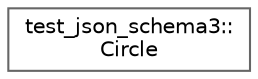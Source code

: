 digraph "类继承关系图"
{
 // LATEX_PDF_SIZE
  bgcolor="transparent";
  edge [fontname=Helvetica,fontsize=10,labelfontname=Helvetica,labelfontsize=10];
  node [fontname=Helvetica,fontsize=10,shape=box,height=0.2,width=0.4];
  rankdir="LR";
  Node0 [id="Node000000",label="test_json_schema3::\lCircle",height=0.2,width=0.4,color="grey40", fillcolor="white", style="filled",URL="$structtest__json__schema3_1_1_circle.html",tooltip=" "];
}
